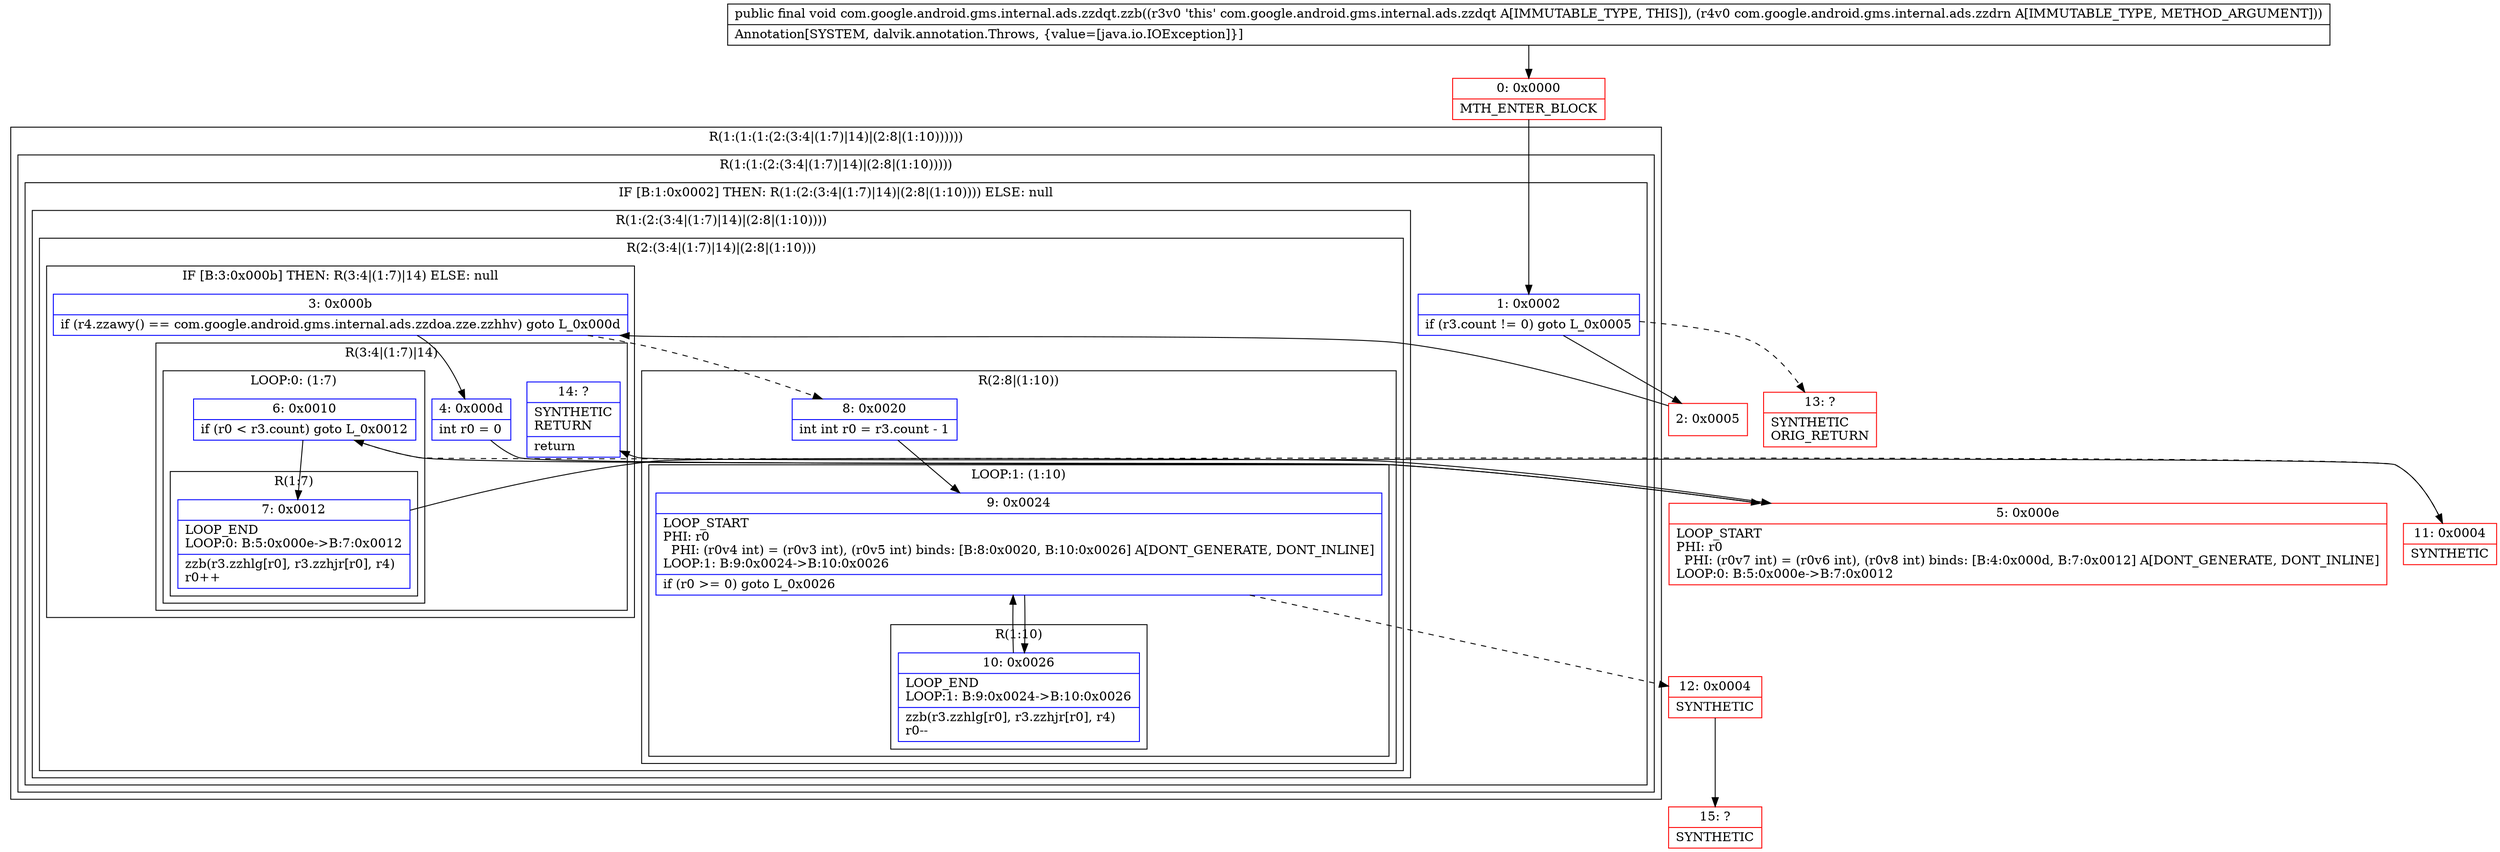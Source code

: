 digraph "CFG forcom.google.android.gms.internal.ads.zzdqt.zzb(Lcom\/google\/android\/gms\/internal\/ads\/zzdrn;)V" {
subgraph cluster_Region_225695430 {
label = "R(1:(1:(1:(2:(3:4|(1:7)|14)|(2:8|(1:10))))))";
node [shape=record,color=blue];
subgraph cluster_Region_1785073168 {
label = "R(1:(1:(2:(3:4|(1:7)|14)|(2:8|(1:10)))))";
node [shape=record,color=blue];
subgraph cluster_IfRegion_358171763 {
label = "IF [B:1:0x0002] THEN: R(1:(2:(3:4|(1:7)|14)|(2:8|(1:10)))) ELSE: null";
node [shape=record,color=blue];
Node_1 [shape=record,label="{1\:\ 0x0002|if (r3.count != 0) goto L_0x0005\l}"];
subgraph cluster_Region_1432384045 {
label = "R(1:(2:(3:4|(1:7)|14)|(2:8|(1:10))))";
node [shape=record,color=blue];
subgraph cluster_Region_1186356129 {
label = "R(2:(3:4|(1:7)|14)|(2:8|(1:10)))";
node [shape=record,color=blue];
subgraph cluster_IfRegion_477809641 {
label = "IF [B:3:0x000b] THEN: R(3:4|(1:7)|14) ELSE: null";
node [shape=record,color=blue];
Node_3 [shape=record,label="{3\:\ 0x000b|if (r4.zzawy() == com.google.android.gms.internal.ads.zzdoa.zze.zzhhv) goto L_0x000d\l}"];
subgraph cluster_Region_227081695 {
label = "R(3:4|(1:7)|14)";
node [shape=record,color=blue];
Node_4 [shape=record,label="{4\:\ 0x000d|int r0 = 0\l}"];
subgraph cluster_LoopRegion_885069771 {
label = "LOOP:0: (1:7)";
node [shape=record,color=blue];
Node_6 [shape=record,label="{6\:\ 0x0010|if (r0 \< r3.count) goto L_0x0012\l}"];
subgraph cluster_Region_1696907471 {
label = "R(1:7)";
node [shape=record,color=blue];
Node_7 [shape=record,label="{7\:\ 0x0012|LOOP_END\lLOOP:0: B:5:0x000e\-\>B:7:0x0012\l|zzb(r3.zzhlg[r0], r3.zzhjr[r0], r4)\lr0++\l}"];
}
}
Node_14 [shape=record,label="{14\:\ ?|SYNTHETIC\lRETURN\l|return\l}"];
}
}
subgraph cluster_Region_1378712494 {
label = "R(2:8|(1:10))";
node [shape=record,color=blue];
Node_8 [shape=record,label="{8\:\ 0x0020|int int r0 = r3.count \- 1\l}"];
subgraph cluster_LoopRegion_677326201 {
label = "LOOP:1: (1:10)";
node [shape=record,color=blue];
Node_9 [shape=record,label="{9\:\ 0x0024|LOOP_START\lPHI: r0 \l  PHI: (r0v4 int) = (r0v3 int), (r0v5 int) binds: [B:8:0x0020, B:10:0x0026] A[DONT_GENERATE, DONT_INLINE]\lLOOP:1: B:9:0x0024\-\>B:10:0x0026\l|if (r0 \>= 0) goto L_0x0026\l}"];
subgraph cluster_Region_1849531646 {
label = "R(1:10)";
node [shape=record,color=blue];
Node_10 [shape=record,label="{10\:\ 0x0026|LOOP_END\lLOOP:1: B:9:0x0024\-\>B:10:0x0026\l|zzb(r3.zzhlg[r0], r3.zzhjr[r0], r4)\lr0\-\-\l}"];
}
}
}
}
}
}
}
}
Node_0 [shape=record,color=red,label="{0\:\ 0x0000|MTH_ENTER_BLOCK\l}"];
Node_2 [shape=record,color=red,label="{2\:\ 0x0005}"];
Node_5 [shape=record,color=red,label="{5\:\ 0x000e|LOOP_START\lPHI: r0 \l  PHI: (r0v7 int) = (r0v6 int), (r0v8 int) binds: [B:4:0x000d, B:7:0x0012] A[DONT_GENERATE, DONT_INLINE]\lLOOP:0: B:5:0x000e\-\>B:7:0x0012\l}"];
Node_11 [shape=record,color=red,label="{11\:\ 0x0004|SYNTHETIC\l}"];
Node_12 [shape=record,color=red,label="{12\:\ 0x0004|SYNTHETIC\l}"];
Node_13 [shape=record,color=red,label="{13\:\ ?|SYNTHETIC\lORIG_RETURN\l}"];
Node_15 [shape=record,color=red,label="{15\:\ ?|SYNTHETIC\l}"];
MethodNode[shape=record,label="{public final void com.google.android.gms.internal.ads.zzdqt.zzb((r3v0 'this' com.google.android.gms.internal.ads.zzdqt A[IMMUTABLE_TYPE, THIS]), (r4v0 com.google.android.gms.internal.ads.zzdrn A[IMMUTABLE_TYPE, METHOD_ARGUMENT]))  | Annotation[SYSTEM, dalvik.annotation.Throws, \{value=[java.io.IOException]\}]\l}"];
MethodNode -> Node_0;
Node_1 -> Node_2;
Node_1 -> Node_13[style=dashed];
Node_3 -> Node_4;
Node_3 -> Node_8[style=dashed];
Node_4 -> Node_5;
Node_6 -> Node_7;
Node_6 -> Node_11[style=dashed];
Node_7 -> Node_5;
Node_8 -> Node_9;
Node_9 -> Node_10;
Node_9 -> Node_12[style=dashed];
Node_10 -> Node_9;
Node_0 -> Node_1;
Node_2 -> Node_3;
Node_5 -> Node_6;
Node_11 -> Node_14;
Node_12 -> Node_15;
}

